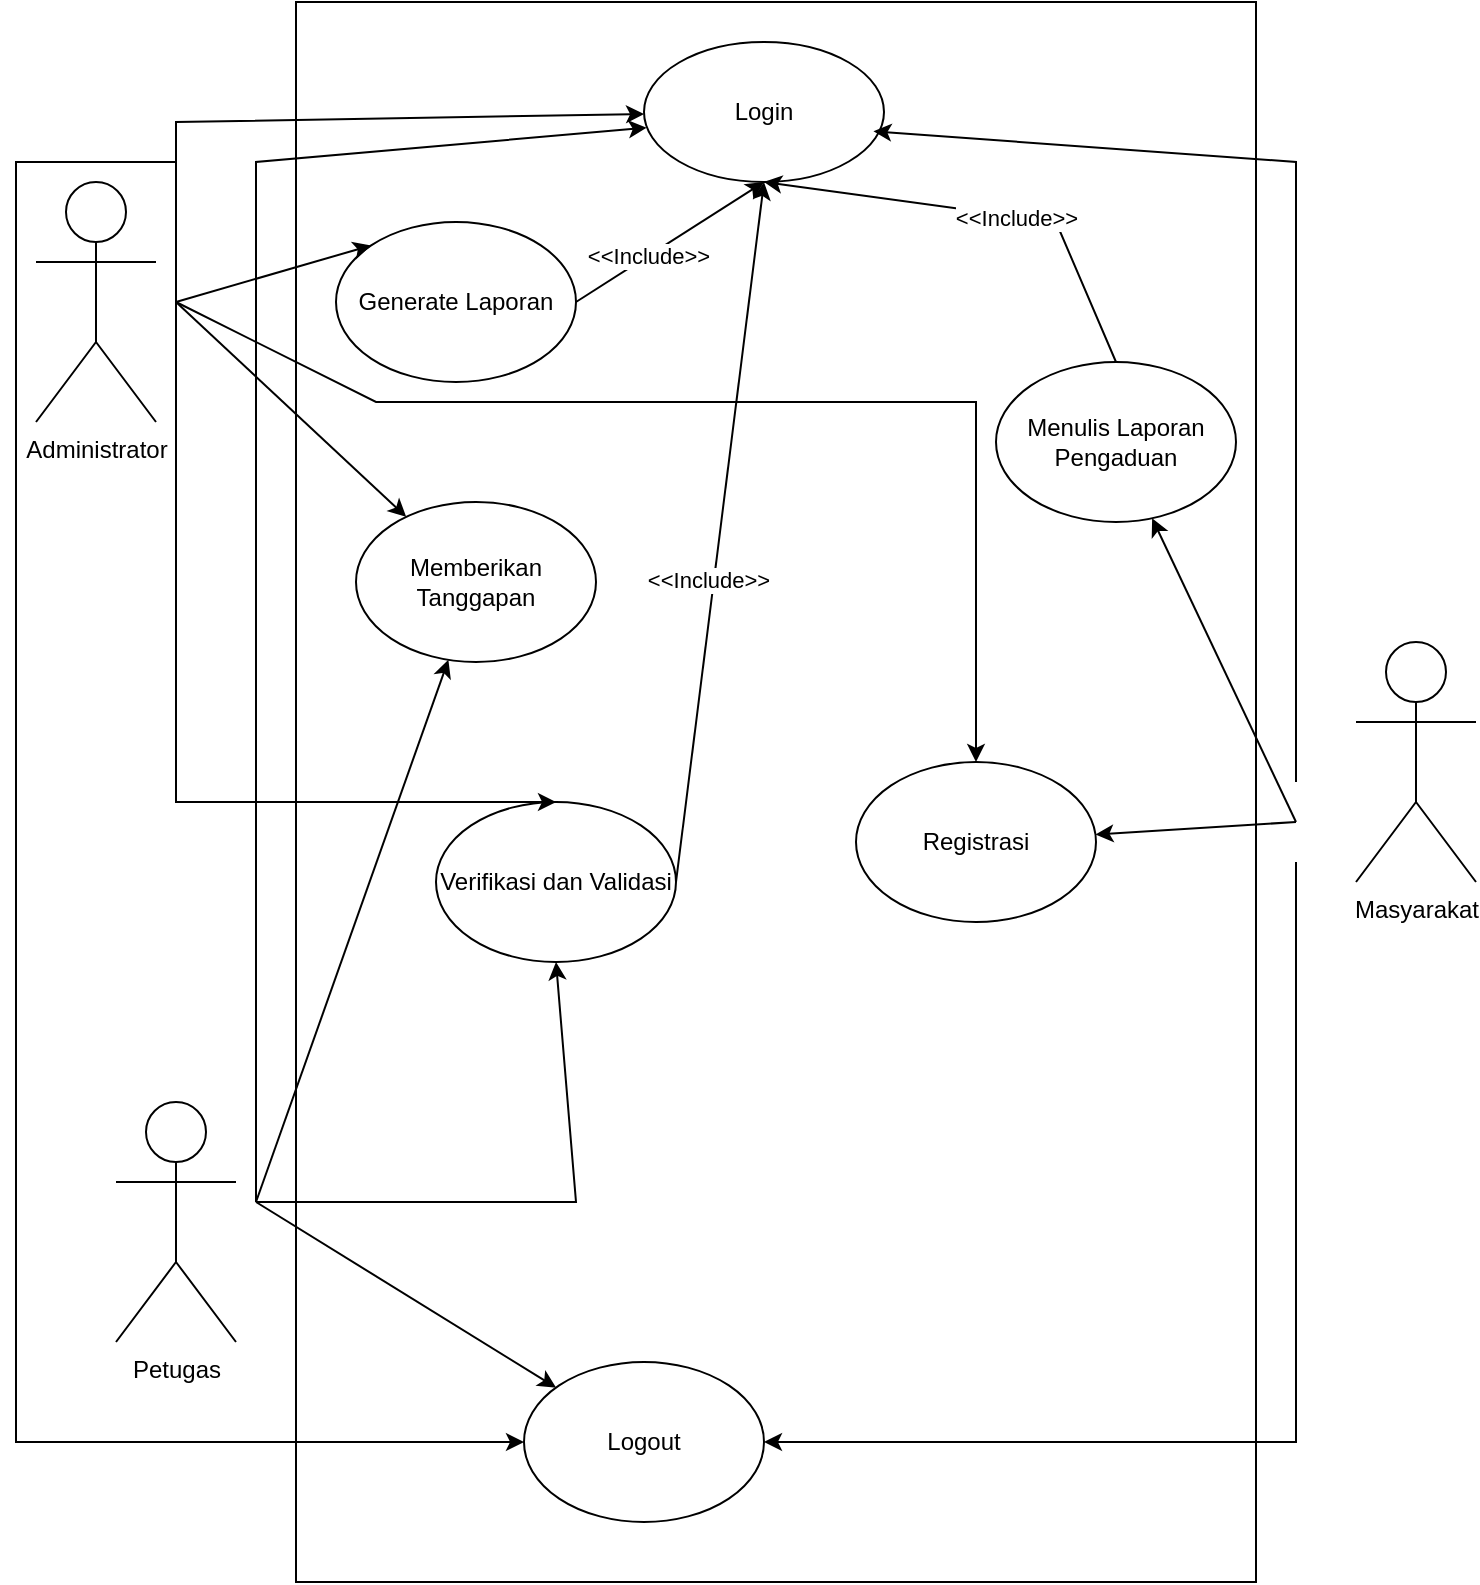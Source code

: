 <mxfile version="26.2.10">
  <diagram name="Page-1" id="ep9xf2bVhDXRMbr5kKJy">
    <mxGraphModel dx="1313" dy="907" grid="1" gridSize="10" guides="1" tooltips="1" connect="1" arrows="1" fold="1" page="1" pageScale="1" pageWidth="827" pageHeight="1169" math="0" shadow="0">
      <root>
        <mxCell id="0" />
        <mxCell id="1" parent="0" />
        <mxCell id="f_fovyv4S3yIdDOabV-E-2" value="Administrator" style="shape=umlActor;verticalLabelPosition=bottom;verticalAlign=top;html=1;outlineConnect=0;fillColor=none;" parent="1" vertex="1">
          <mxGeometry x="50" y="130" width="60" height="120" as="geometry" />
        </mxCell>
        <mxCell id="f_fovyv4S3yIdDOabV-E-5" value="Petugas" style="shape=umlActor;verticalLabelPosition=bottom;verticalAlign=top;html=1;outlineConnect=0;fillColor=none;" parent="1" vertex="1">
          <mxGeometry x="90" y="590" width="60" height="120" as="geometry" />
        </mxCell>
        <mxCell id="f_fovyv4S3yIdDOabV-E-6" value="Masyarakat" style="shape=umlActor;verticalLabelPosition=bottom;verticalAlign=top;html=1;outlineConnect=0;fillColor=none;" parent="1" vertex="1">
          <mxGeometry x="710" y="360" width="60" height="120" as="geometry" />
        </mxCell>
        <mxCell id="f_fovyv4S3yIdDOabV-E-10" value="" style="rounded=0;whiteSpace=wrap;html=1;fillColor=none;" parent="1" vertex="1">
          <mxGeometry x="180" y="40" width="480" height="790" as="geometry" />
        </mxCell>
        <mxCell id="f_fovyv4S3yIdDOabV-E-11" value="Login" style="ellipse;whiteSpace=wrap;html=1;fillColor=none;" parent="1" vertex="1">
          <mxGeometry x="354" y="60" width="120" height="70" as="geometry" />
        </mxCell>
        <mxCell id="f_fovyv4S3yIdDOabV-E-15" value="Logout" style="ellipse;whiteSpace=wrap;html=1;fillColor=none;" parent="1" vertex="1">
          <mxGeometry x="294" y="720" width="120" height="80" as="geometry" />
        </mxCell>
        <mxCell id="f_fovyv4S3yIdDOabV-E-21" value="Registrasi" style="ellipse;whiteSpace=wrap;html=1;fillColor=none;" parent="1" vertex="1">
          <mxGeometry x="460" y="420" width="120" height="80" as="geometry" />
        </mxCell>
        <mxCell id="f_fovyv4S3yIdDOabV-E-22" value="Menulis Laporan Pengaduan&lt;span style=&quot;color: rgba(0, 0, 0, 0); font-family: monospace; font-size: 0px; text-align: start; text-wrap-mode: nowrap;&quot;&gt;%3CmxGraphModel%3E%3Croot%3E%3CmxCell%20id%3D%220%22%2F%3E%3CmxCell%20id%3D%221%22%20parent%3D%220%22%2F%3E%3CmxCell%20id%3D%222%22%20value%3D%22Registrasi%22%20style%3D%22ellipse%3BwhiteSpace%3Dwrap%3Bhtml%3D1%3B%22%20vertex%3D%221%22%20parent%3D%221%22%3E%3CmxGeometry%20x%3D%22250%22%20y%3D%22170%22%20width%3D%22120%22%20height%3D%2280%22%20as%3D%22geometry%22%2F%3E%3C%2FmxCell%3E%3C%2Froot%3E%3C%2FmxGraphModel%3E&lt;/span&gt;" style="ellipse;whiteSpace=wrap;html=1;fillColor=none;" parent="1" vertex="1">
          <mxGeometry x="530" y="220" width="120" height="80" as="geometry" />
        </mxCell>
        <mxCell id="f_fovyv4S3yIdDOabV-E-23" value="Verifikasi dan Validasi" style="ellipse;whiteSpace=wrap;html=1;fillColor=none;" parent="1" vertex="1">
          <mxGeometry x="250" y="440" width="120" height="80" as="geometry" />
        </mxCell>
        <mxCell id="f_fovyv4S3yIdDOabV-E-24" value="Memberikan Tanggapan" style="ellipse;whiteSpace=wrap;html=1;fillColor=none;" parent="1" vertex="1">
          <mxGeometry x="210" y="290" width="120" height="80" as="geometry" />
        </mxCell>
        <mxCell id="f_fovyv4S3yIdDOabV-E-25" value="Generate Laporan" style="ellipse;whiteSpace=wrap;html=1;fillColor=none;" parent="1" vertex="1">
          <mxGeometry x="200" y="150" width="120" height="80" as="geometry" />
        </mxCell>
        <mxCell id="f_fovyv4S3yIdDOabV-E-41" value="" style="endArrow=classic;html=1;rounded=0;" parent="1" target="f_fovyv4S3yIdDOabV-E-11" edge="1">
          <mxGeometry width="50" height="50" relative="1" as="geometry">
            <mxPoint x="120" y="180" as="sourcePoint" />
            <mxPoint x="250" y="190" as="targetPoint" />
            <Array as="points">
              <mxPoint x="120" y="100" />
            </Array>
          </mxGeometry>
        </mxCell>
        <mxCell id="f_fovyv4S3yIdDOabV-E-42" value="" style="endArrow=classic;html=1;rounded=0;entryX=0;entryY=0.5;entryDx=0;entryDy=0;" parent="1" target="f_fovyv4S3yIdDOabV-E-15" edge="1">
          <mxGeometry width="50" height="50" relative="1" as="geometry">
            <mxPoint x="120" y="190" as="sourcePoint" />
            <mxPoint x="530" y="360" as="targetPoint" />
            <Array as="points">
              <mxPoint x="120" y="120" />
              <mxPoint x="80" y="120" />
              <mxPoint x="40" y="120" />
              <mxPoint x="40" y="210" />
              <mxPoint x="40" y="300" />
              <mxPoint x="40" y="470" />
              <mxPoint x="40" y="610" />
              <mxPoint x="40" y="760" />
            </Array>
          </mxGeometry>
        </mxCell>
        <mxCell id="f_fovyv4S3yIdDOabV-E-43" value="" style="endArrow=classic;html=1;rounded=0;entryX=0;entryY=0;entryDx=0;entryDy=0;" parent="1" target="f_fovyv4S3yIdDOabV-E-25" edge="1">
          <mxGeometry width="50" height="50" relative="1" as="geometry">
            <mxPoint x="120" y="190" as="sourcePoint" />
            <mxPoint x="20" y="360" as="targetPoint" />
          </mxGeometry>
        </mxCell>
        <mxCell id="f_fovyv4S3yIdDOabV-E-44" value="" style="endArrow=classic;html=1;rounded=0;" parent="1" target="f_fovyv4S3yIdDOabV-E-24" edge="1">
          <mxGeometry width="50" height="50" relative="1" as="geometry">
            <mxPoint x="120" y="190" as="sourcePoint" />
            <mxPoint x="20" y="360" as="targetPoint" />
          </mxGeometry>
        </mxCell>
        <mxCell id="f_fovyv4S3yIdDOabV-E-45" value="" style="endArrow=classic;html=1;rounded=0;entryX=0.5;entryY=0;entryDx=0;entryDy=0;" parent="1" target="f_fovyv4S3yIdDOabV-E-23" edge="1">
          <mxGeometry width="50" height="50" relative="1" as="geometry">
            <mxPoint x="120" y="190" as="sourcePoint" />
            <mxPoint x="170" y="330" as="targetPoint" />
            <Array as="points">
              <mxPoint x="120" y="440" />
            </Array>
          </mxGeometry>
        </mxCell>
        <mxCell id="f_fovyv4S3yIdDOabV-E-46" value="" style="endArrow=classic;html=1;rounded=0;" parent="1" target="f_fovyv4S3yIdDOabV-E-21" edge="1">
          <mxGeometry width="50" height="50" relative="1" as="geometry">
            <mxPoint x="120" y="190" as="sourcePoint" />
            <mxPoint x="80" y="370" as="targetPoint" />
            <Array as="points">
              <mxPoint x="220" y="240" />
              <mxPoint x="320" y="240" />
              <mxPoint x="420" y="240" />
              <mxPoint x="520" y="240" />
            </Array>
          </mxGeometry>
        </mxCell>
        <mxCell id="f_fovyv4S3yIdDOabV-E-47" value="" style="endArrow=classic;html=1;rounded=0;entryX=0.5;entryY=1;entryDx=0;entryDy=0;" parent="1" target="f_fovyv4S3yIdDOabV-E-23" edge="1">
          <mxGeometry width="50" height="50" relative="1" as="geometry">
            <mxPoint x="160" y="640" as="sourcePoint" />
            <mxPoint x="290" y="530" as="targetPoint" />
            <Array as="points">
              <mxPoint x="320" y="640" />
            </Array>
          </mxGeometry>
        </mxCell>
        <mxCell id="f_fovyv4S3yIdDOabV-E-48" value="" style="endArrow=classic;html=1;rounded=0;" parent="1" target="f_fovyv4S3yIdDOabV-E-15" edge="1">
          <mxGeometry width="50" height="50" relative="1" as="geometry">
            <mxPoint x="160" y="640" as="sourcePoint" />
            <mxPoint x="350" y="280" as="targetPoint" />
          </mxGeometry>
        </mxCell>
        <mxCell id="f_fovyv4S3yIdDOabV-E-50" value="" style="endArrow=classic;html=1;rounded=0;" parent="1" target="f_fovyv4S3yIdDOabV-E-22" edge="1">
          <mxGeometry width="50" height="50" relative="1" as="geometry">
            <mxPoint x="680" y="450" as="sourcePoint" />
            <mxPoint x="350" y="280" as="targetPoint" />
          </mxGeometry>
        </mxCell>
        <mxCell id="f_fovyv4S3yIdDOabV-E-51" value="" style="endArrow=classic;html=1;rounded=0;" parent="1" target="f_fovyv4S3yIdDOabV-E-21" edge="1">
          <mxGeometry width="50" height="50" relative="1" as="geometry">
            <mxPoint x="680" y="450" as="sourcePoint" />
            <mxPoint x="350" y="280" as="targetPoint" />
          </mxGeometry>
        </mxCell>
        <mxCell id="f_fovyv4S3yIdDOabV-E-52" value="" style="endArrow=classic;html=1;rounded=0;" parent="1" target="f_fovyv4S3yIdDOabV-E-15" edge="1">
          <mxGeometry width="50" height="50" relative="1" as="geometry">
            <mxPoint x="680" y="470" as="sourcePoint" />
            <mxPoint x="350" y="280" as="targetPoint" />
            <Array as="points">
              <mxPoint x="680" y="500" />
              <mxPoint x="680" y="760" />
            </Array>
          </mxGeometry>
        </mxCell>
        <mxCell id="f_fovyv4S3yIdDOabV-E-53" value="" style="endArrow=classic;html=1;rounded=0;entryX=0.956;entryY=0.638;entryDx=0;entryDy=0;entryPerimeter=0;" parent="1" target="f_fovyv4S3yIdDOabV-E-11" edge="1">
          <mxGeometry width="50" height="50" relative="1" as="geometry">
            <mxPoint x="680" y="430" as="sourcePoint" />
            <mxPoint x="350" y="280" as="targetPoint" />
            <Array as="points">
              <mxPoint x="680" y="120" />
            </Array>
          </mxGeometry>
        </mxCell>
        <mxCell id="f_fovyv4S3yIdDOabV-E-56" value="" style="endArrow=classic;html=1;rounded=0;" parent="1" target="f_fovyv4S3yIdDOabV-E-24" edge="1">
          <mxGeometry width="50" height="50" relative="1" as="geometry">
            <mxPoint x="160" y="640" as="sourcePoint" />
            <mxPoint x="350" y="420" as="targetPoint" />
          </mxGeometry>
        </mxCell>
        <mxCell id="3GpLrzoRBNQ-S6-9VO2V-5" value="" style="endArrow=classic;html=1;rounded=0;entryX=0.011;entryY=0.612;entryDx=0;entryDy=0;entryPerimeter=0;" parent="1" target="f_fovyv4S3yIdDOabV-E-11" edge="1">
          <mxGeometry width="50" height="50" relative="1" as="geometry">
            <mxPoint x="160" y="640" as="sourcePoint" />
            <mxPoint x="160" y="130" as="targetPoint" />
            <Array as="points">
              <mxPoint x="160" y="350" />
              <mxPoint x="160" y="190" />
              <mxPoint x="160" y="120" />
            </Array>
          </mxGeometry>
        </mxCell>
        <mxCell id="bUUC82ltwFFiQV05e63g-1" value="" style="endArrow=classic;html=1;rounded=0;exitX=0.5;exitY=0;exitDx=0;exitDy=0;entryX=0.5;entryY=1;entryDx=0;entryDy=0;" edge="1" parent="1" source="f_fovyv4S3yIdDOabV-E-22" target="f_fovyv4S3yIdDOabV-E-11">
          <mxGeometry width="50" height="50" relative="1" as="geometry">
            <mxPoint x="540" y="210" as="sourcePoint" />
            <mxPoint x="590" y="160" as="targetPoint" />
            <Array as="points">
              <mxPoint x="560" y="150" />
            </Array>
          </mxGeometry>
        </mxCell>
        <mxCell id="bUUC82ltwFFiQV05e63g-2" value="&amp;lt;&amp;lt;Include&amp;gt;&amp;gt;" style="edgeLabel;html=1;align=center;verticalAlign=middle;resizable=0;points=[];" vertex="1" connectable="0" parent="bUUC82ltwFFiQV05e63g-1">
          <mxGeometry x="-0.138" y="1" relative="1" as="geometry">
            <mxPoint as="offset" />
          </mxGeometry>
        </mxCell>
        <mxCell id="bUUC82ltwFFiQV05e63g-3" value="" style="endArrow=classic;html=1;rounded=0;exitX=1;exitY=0.5;exitDx=0;exitDy=0;entryX=0.5;entryY=1;entryDx=0;entryDy=0;" edge="1" parent="1" source="f_fovyv4S3yIdDOabV-E-23" target="f_fovyv4S3yIdDOabV-E-11">
          <mxGeometry width="50" height="50" relative="1" as="geometry">
            <mxPoint x="340" y="320" as="sourcePoint" />
            <mxPoint x="390" y="270" as="targetPoint" />
          </mxGeometry>
        </mxCell>
        <mxCell id="bUUC82ltwFFiQV05e63g-4" value="&amp;lt;&amp;lt;Include&amp;gt;&amp;gt;" style="edgeLabel;html=1;align=center;verticalAlign=middle;resizable=0;points=[];" vertex="1" connectable="0" parent="bUUC82ltwFFiQV05e63g-3">
          <mxGeometry x="-0.135" y="3" relative="1" as="geometry">
            <mxPoint as="offset" />
          </mxGeometry>
        </mxCell>
        <mxCell id="bUUC82ltwFFiQV05e63g-5" value="" style="endArrow=classic;html=1;rounded=0;exitX=1;exitY=0.5;exitDx=0;exitDy=0;entryX=0.5;entryY=1;entryDx=0;entryDy=0;" edge="1" parent="1" source="f_fovyv4S3yIdDOabV-E-25" target="f_fovyv4S3yIdDOabV-E-11">
          <mxGeometry width="50" height="50" relative="1" as="geometry">
            <mxPoint x="310" y="290" as="sourcePoint" />
            <mxPoint x="360" y="240" as="targetPoint" />
          </mxGeometry>
        </mxCell>
        <mxCell id="bUUC82ltwFFiQV05e63g-6" value="&amp;lt;&amp;lt;Include&amp;gt;&amp;gt;" style="edgeLabel;html=1;align=center;verticalAlign=middle;resizable=0;points=[];" vertex="1" connectable="0" parent="bUUC82ltwFFiQV05e63g-5">
          <mxGeometry x="-0.237" relative="1" as="geometry">
            <mxPoint as="offset" />
          </mxGeometry>
        </mxCell>
      </root>
    </mxGraphModel>
  </diagram>
</mxfile>

